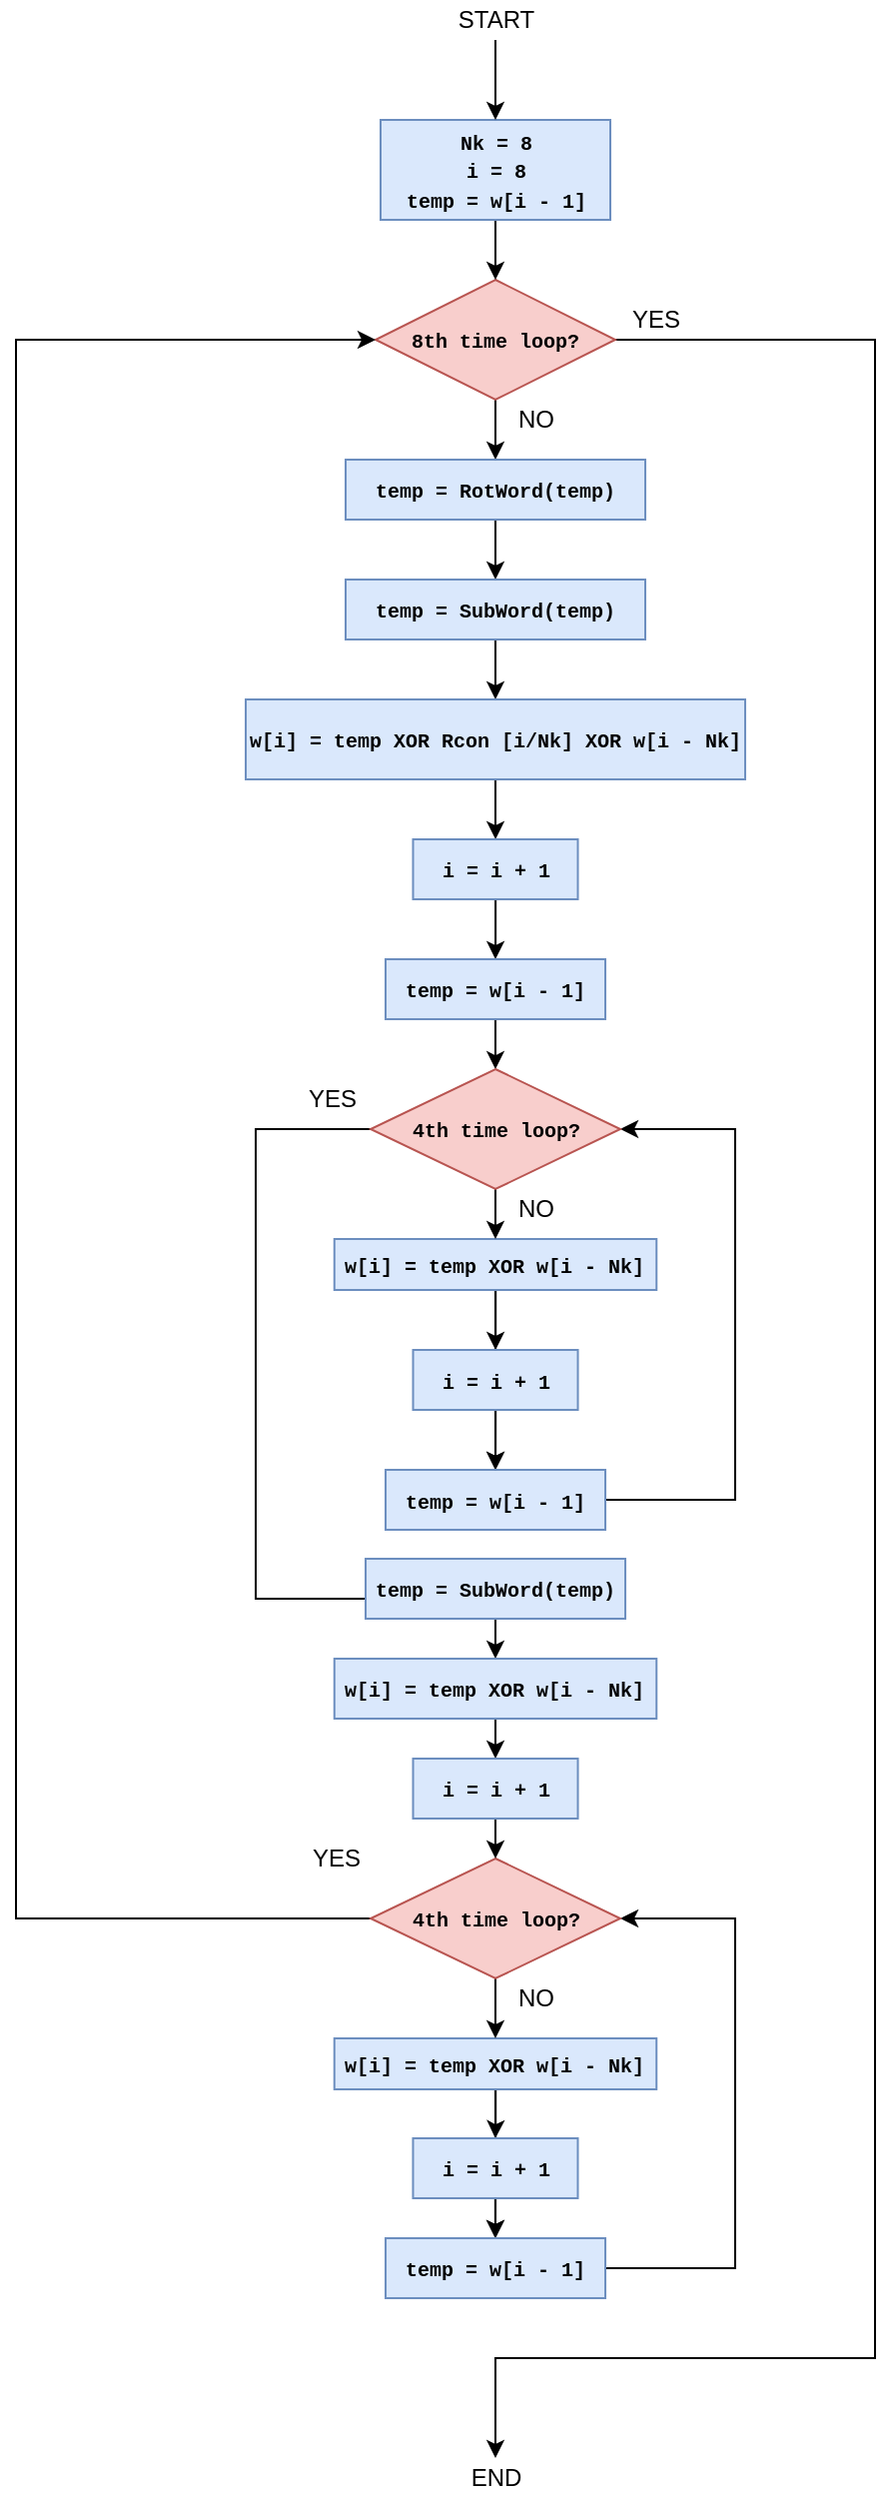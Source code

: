 <mxfile version="14.5.1" type="device"><diagram id="C5RBs43oDa-KdzZeNtuy" name="Page-1"><mxGraphModel dx="2480" dy="1411" grid="1" gridSize="10" guides="1" tooltips="1" connect="1" arrows="1" fold="1" page="1" pageScale="1" pageWidth="1000000" pageHeight="1000000" math="0" shadow="0"><root><mxCell id="WIyWlLk6GJQsqaUBKTNV-0"/><mxCell id="WIyWlLk6GJQsqaUBKTNV-1" parent="WIyWlLk6GJQsqaUBKTNV-0"/><mxCell id="ouz0NxqWBHhlOmaD64dB-5" value="" style="edgeStyle=orthogonalEdgeStyle;rounded=0;orthogonalLoop=1;jettySize=auto;html=1;" parent="WIyWlLk6GJQsqaUBKTNV-1" source="ouz0NxqWBHhlOmaD64dB-1" target="ouz0NxqWBHhlOmaD64dB-4" edge="1"><mxGeometry relative="1" as="geometry"/></mxCell><mxCell id="ouz0NxqWBHhlOmaD64dB-49" style="edgeStyle=orthogonalEdgeStyle;rounded=0;orthogonalLoop=1;jettySize=auto;html=1;exitX=1;exitY=0.5;exitDx=0;exitDy=0;" parent="WIyWlLk6GJQsqaUBKTNV-1" source="ouz0NxqWBHhlOmaD64dB-1" edge="1"><mxGeometry relative="1" as="geometry"><mxPoint x="1420" y="1540" as="targetPoint"/><Array as="points"><mxPoint x="1610" y="480"/><mxPoint x="1610" y="1490"/><mxPoint x="1420" y="1490"/></Array></mxGeometry></mxCell><mxCell id="ouz0NxqWBHhlOmaD64dB-1" value="&lt;font face=&quot;Courier New&quot; style=&quot;font-size: 10px&quot;&gt;&lt;b&gt;8th time loop?&lt;/b&gt;&lt;/font&gt;" style="rhombus;whiteSpace=wrap;html=1;fillColor=#f8cecc;strokeColor=#b85450;" parent="WIyWlLk6GJQsqaUBKTNV-1" vertex="1"><mxGeometry x="1360" y="450" width="120" height="60" as="geometry"/></mxCell><mxCell id="ouz0NxqWBHhlOmaD64dB-47" value="" style="edgeStyle=orthogonalEdgeStyle;rounded=0;orthogonalLoop=1;jettySize=auto;html=1;" parent="WIyWlLk6GJQsqaUBKTNV-1" source="ouz0NxqWBHhlOmaD64dB-2" target="ouz0NxqWBHhlOmaD64dB-1" edge="1"><mxGeometry relative="1" as="geometry"/></mxCell><mxCell id="ouz0NxqWBHhlOmaD64dB-2" value="&lt;font style=&quot;font-size: 10px ; line-height: 100%&quot; face=&quot;Courier New&quot;&gt;&lt;b&gt;Nk = 8&lt;br&gt;i = 8&lt;br&gt;temp = w[i - 1]&lt;/b&gt;&lt;/font&gt;" style="rounded=0;whiteSpace=wrap;html=1;fillColor=#dae8fc;strokeColor=#6c8ebf;" parent="WIyWlLk6GJQsqaUBKTNV-1" vertex="1"><mxGeometry x="1362.5" y="370" width="115" height="50" as="geometry"/></mxCell><mxCell id="ouz0NxqWBHhlOmaD64dB-7" value="" style="edgeStyle=orthogonalEdgeStyle;rounded=0;orthogonalLoop=1;jettySize=auto;html=1;" parent="WIyWlLk6GJQsqaUBKTNV-1" source="ouz0NxqWBHhlOmaD64dB-4" target="ouz0NxqWBHhlOmaD64dB-6" edge="1"><mxGeometry relative="1" as="geometry"/></mxCell><mxCell id="ouz0NxqWBHhlOmaD64dB-4" value="&lt;font face=&quot;Courier New&quot; style=&quot;font-size: 10px&quot;&gt;&lt;b&gt;temp = RotWord(temp)&lt;/b&gt;&lt;/font&gt;" style="whiteSpace=wrap;html=1;fillColor=#dae8fc;strokeColor=#6c8ebf;" parent="WIyWlLk6GJQsqaUBKTNV-1" vertex="1"><mxGeometry x="1345.01" y="540" width="150" height="30" as="geometry"/></mxCell><mxCell id="ouz0NxqWBHhlOmaD64dB-9" value="" style="edgeStyle=orthogonalEdgeStyle;rounded=0;orthogonalLoop=1;jettySize=auto;html=1;" parent="WIyWlLk6GJQsqaUBKTNV-1" source="ouz0NxqWBHhlOmaD64dB-6" target="ouz0NxqWBHhlOmaD64dB-8" edge="1"><mxGeometry relative="1" as="geometry"/></mxCell><mxCell id="ouz0NxqWBHhlOmaD64dB-6" value="&lt;font style=&quot;font-size: 10px&quot; face=&quot;Courier New&quot;&gt;&lt;b&gt;temp = SubWord(temp)&lt;/b&gt;&lt;/font&gt;" style="whiteSpace=wrap;html=1;fillColor=#dae8fc;strokeColor=#6c8ebf;" parent="WIyWlLk6GJQsqaUBKTNV-1" vertex="1"><mxGeometry x="1345" y="600" width="150" height="30" as="geometry"/></mxCell><mxCell id="ouz0NxqWBHhlOmaD64dB-11" value="" style="edgeStyle=orthogonalEdgeStyle;rounded=0;orthogonalLoop=1;jettySize=auto;html=1;" parent="WIyWlLk6GJQsqaUBKTNV-1" source="ouz0NxqWBHhlOmaD64dB-8" target="ouz0NxqWBHhlOmaD64dB-10" edge="1"><mxGeometry relative="1" as="geometry"/></mxCell><mxCell id="ouz0NxqWBHhlOmaD64dB-8" value="&lt;font face=&quot;Courier New&quot; style=&quot;font-size: 10px&quot;&gt;&lt;b&gt;w[i] = temp XOR Rcon [i/Nk] XOR w[i - Nk]&lt;/b&gt;&lt;/font&gt;" style="whiteSpace=wrap;html=1;fillColor=#dae8fc;strokeColor=#6c8ebf;" parent="WIyWlLk6GJQsqaUBKTNV-1" vertex="1"><mxGeometry x="1295.01" y="660" width="250" height="40" as="geometry"/></mxCell><mxCell id="ouz0NxqWBHhlOmaD64dB-13" value="" style="edgeStyle=orthogonalEdgeStyle;rounded=0;orthogonalLoop=1;jettySize=auto;html=1;" parent="WIyWlLk6GJQsqaUBKTNV-1" source="ouz0NxqWBHhlOmaD64dB-10" target="ouz0NxqWBHhlOmaD64dB-12" edge="1"><mxGeometry relative="1" as="geometry"/></mxCell><mxCell id="ouz0NxqWBHhlOmaD64dB-10" value="&lt;font face=&quot;Courier New&quot; style=&quot;font-size: 10px&quot;&gt;&lt;b&gt;i = i + 1&lt;/b&gt;&lt;/font&gt;" style="whiteSpace=wrap;html=1;fillColor=#dae8fc;strokeColor=#6c8ebf;" parent="WIyWlLk6GJQsqaUBKTNV-1" vertex="1"><mxGeometry x="1378.75" y="730" width="82.5" height="30" as="geometry"/></mxCell><mxCell id="ouz0NxqWBHhlOmaD64dB-25" value="" style="edgeStyle=orthogonalEdgeStyle;rounded=0;orthogonalLoop=1;jettySize=auto;html=1;" parent="WIyWlLk6GJQsqaUBKTNV-1" source="ouz0NxqWBHhlOmaD64dB-12" target="ouz0NxqWBHhlOmaD64dB-22" edge="1"><mxGeometry relative="1" as="geometry"/></mxCell><mxCell id="ouz0NxqWBHhlOmaD64dB-12" value="&lt;font face=&quot;Courier New&quot; style=&quot;font-size: 10px&quot;&gt;&lt;b&gt;temp = w[i - 1]&lt;/b&gt;&lt;/font&gt;" style="whiteSpace=wrap;html=1;fillColor=#dae8fc;strokeColor=#6c8ebf;" parent="WIyWlLk6GJQsqaUBKTNV-1" vertex="1"><mxGeometry x="1365" y="790" width="110" height="30" as="geometry"/></mxCell><mxCell id="ouz0NxqWBHhlOmaD64dB-17" value="" style="edgeStyle=orthogonalEdgeStyle;rounded=0;orthogonalLoop=1;jettySize=auto;html=1;" parent="WIyWlLk6GJQsqaUBKTNV-1" source="ouz0NxqWBHhlOmaD64dB-14" target="ouz0NxqWBHhlOmaD64dB-16" edge="1"><mxGeometry relative="1" as="geometry"/></mxCell><mxCell id="ouz0NxqWBHhlOmaD64dB-27" value="" style="edgeStyle=orthogonalEdgeStyle;rounded=0;orthogonalLoop=1;jettySize=auto;html=1;" parent="WIyWlLk6GJQsqaUBKTNV-1" source="ouz0NxqWBHhlOmaD64dB-14" target="ouz0NxqWBHhlOmaD64dB-18" edge="1"><mxGeometry relative="1" as="geometry"/></mxCell><mxCell id="ouz0NxqWBHhlOmaD64dB-14" value="&lt;font face=&quot;Courier New&quot; style=&quot;font-size: 10px&quot;&gt;&lt;b&gt;w[i] = temp XOR w[i - Nk]&lt;/b&gt;&lt;/font&gt;" style="whiteSpace=wrap;html=1;fillColor=#dae8fc;strokeColor=#6c8ebf;" parent="WIyWlLk6GJQsqaUBKTNV-1" vertex="1"><mxGeometry x="1339.38" y="930" width="161.25" height="25.5" as="geometry"/></mxCell><mxCell id="ouz0NxqWBHhlOmaD64dB-19" value="" style="edgeStyle=orthogonalEdgeStyle;rounded=0;orthogonalLoop=1;jettySize=auto;html=1;" parent="WIyWlLk6GJQsqaUBKTNV-1" source="ouz0NxqWBHhlOmaD64dB-16" target="ouz0NxqWBHhlOmaD64dB-18" edge="1"><mxGeometry relative="1" as="geometry"/></mxCell><mxCell id="ouz0NxqWBHhlOmaD64dB-16" value="&lt;font face=&quot;Courier New&quot; style=&quot;font-size: 10px&quot;&gt;&lt;b&gt;i = i + 1&lt;/b&gt;&lt;/font&gt;" style="whiteSpace=wrap;html=1;fillColor=#dae8fc;strokeColor=#6c8ebf;" parent="WIyWlLk6GJQsqaUBKTNV-1" vertex="1"><mxGeometry x="1378.76" y="985.5" width="82.5" height="30" as="geometry"/></mxCell><mxCell id="ouz0NxqWBHhlOmaD64dB-29" style="edgeStyle=orthogonalEdgeStyle;rounded=0;orthogonalLoop=1;jettySize=auto;html=1;exitX=1;exitY=0.5;exitDx=0;exitDy=0;entryX=1;entryY=0.5;entryDx=0;entryDy=0;" parent="WIyWlLk6GJQsqaUBKTNV-1" source="ouz0NxqWBHhlOmaD64dB-18" target="ouz0NxqWBHhlOmaD64dB-22" edge="1"><mxGeometry relative="1" as="geometry"><Array as="points"><mxPoint x="1540" y="1061"/><mxPoint x="1540" y="875"/></Array></mxGeometry></mxCell><mxCell id="ouz0NxqWBHhlOmaD64dB-18" value="&lt;font face=&quot;Courier New&quot; style=&quot;font-size: 10px&quot;&gt;&lt;b&gt;temp = w[i - 1]&lt;/b&gt;&lt;/font&gt;" style="whiteSpace=wrap;html=1;fillColor=#dae8fc;strokeColor=#6c8ebf;" parent="WIyWlLk6GJQsqaUBKTNV-1" vertex="1"><mxGeometry x="1365.01" y="1045.5" width="110" height="30" as="geometry"/></mxCell><mxCell id="ouz0NxqWBHhlOmaD64dB-28" style="edgeStyle=orthogonalEdgeStyle;rounded=0;orthogonalLoop=1;jettySize=auto;html=1;exitX=0.5;exitY=1;exitDx=0;exitDy=0;entryX=0.5;entryY=0;entryDx=0;entryDy=0;" parent="WIyWlLk6GJQsqaUBKTNV-1" source="ouz0NxqWBHhlOmaD64dB-22" target="ouz0NxqWBHhlOmaD64dB-14" edge="1"><mxGeometry relative="1" as="geometry"/></mxCell><mxCell id="ouz0NxqWBHhlOmaD64dB-44" style="edgeStyle=orthogonalEdgeStyle;rounded=0;orthogonalLoop=1;jettySize=auto;html=1;exitX=0;exitY=0.5;exitDx=0;exitDy=0;entryX=0;entryY=0.5;entryDx=0;entryDy=0;" parent="WIyWlLk6GJQsqaUBKTNV-1" source="ouz0NxqWBHhlOmaD64dB-22" target="ouz0NxqWBHhlOmaD64dB-31" edge="1"><mxGeometry relative="1" as="geometry"><Array as="points"><mxPoint x="1300" y="875"/><mxPoint x="1300" y="1110"/><mxPoint x="1357" y="1110"/></Array></mxGeometry></mxCell><mxCell id="ouz0NxqWBHhlOmaD64dB-22" value="&lt;font face=&quot;Courier New&quot; style=&quot;font-size: 10px&quot;&gt;&lt;b&gt;4th time loop?&lt;/b&gt;&lt;/font&gt;" style="rhombus;whiteSpace=wrap;html=1;fillColor=#f8cecc;strokeColor=#b85450;" parent="WIyWlLk6GJQsqaUBKTNV-1" vertex="1"><mxGeometry x="1357.51" y="845" width="125" height="60" as="geometry"/></mxCell><mxCell id="ouz0NxqWBHhlOmaD64dB-33" value="" style="edgeStyle=orthogonalEdgeStyle;rounded=0;orthogonalLoop=1;jettySize=auto;html=1;" parent="WIyWlLk6GJQsqaUBKTNV-1" source="ouz0NxqWBHhlOmaD64dB-31" target="ouz0NxqWBHhlOmaD64dB-32" edge="1"><mxGeometry relative="1" as="geometry"/></mxCell><mxCell id="ouz0NxqWBHhlOmaD64dB-31" value="&lt;font style=&quot;font-size: 10px&quot; face=&quot;Courier New&quot;&gt;&lt;b&gt;temp = SubWord(temp)&lt;/b&gt;&lt;/font&gt;" style="rounded=0;whiteSpace=wrap;html=1;fillColor=#dae8fc;strokeColor=#6c8ebf;" parent="WIyWlLk6GJQsqaUBKTNV-1" vertex="1"><mxGeometry x="1355.01" y="1090" width="130" height="30" as="geometry"/></mxCell><mxCell id="SY3565rrtjV6gd7lIGUc-2" style="edgeStyle=orthogonalEdgeStyle;rounded=0;orthogonalLoop=1;jettySize=auto;html=1;exitX=0.5;exitY=1;exitDx=0;exitDy=0;entryX=0.5;entryY=0;entryDx=0;entryDy=0;" parent="WIyWlLk6GJQsqaUBKTNV-1" source="ouz0NxqWBHhlOmaD64dB-32" target="SY3565rrtjV6gd7lIGUc-0" edge="1"><mxGeometry relative="1" as="geometry"/></mxCell><mxCell id="ouz0NxqWBHhlOmaD64dB-32" value="&lt;font face=&quot;Courier New&quot; style=&quot;font-size: 10px&quot;&gt;&lt;b&gt;w[i] = temp XOR w[i - Nk]&lt;/b&gt;&lt;/font&gt;" style="whiteSpace=wrap;html=1;fillColor=#dae8fc;strokeColor=#6c8ebf;" parent="WIyWlLk6GJQsqaUBKTNV-1" vertex="1"><mxGeometry x="1339.38" y="1140" width="161.25" height="30" as="geometry"/></mxCell><mxCell id="ouz0NxqWBHhlOmaD64dB-34" value="" style="edgeStyle=orthogonalEdgeStyle;rounded=0;orthogonalLoop=1;jettySize=auto;html=1;" parent="WIyWlLk6GJQsqaUBKTNV-1" source="ouz0NxqWBHhlOmaD64dB-36" target="ouz0NxqWBHhlOmaD64dB-38" edge="1"><mxGeometry relative="1" as="geometry"/></mxCell><mxCell id="ouz0NxqWBHhlOmaD64dB-35" value="" style="edgeStyle=orthogonalEdgeStyle;rounded=0;orthogonalLoop=1;jettySize=auto;html=1;" parent="WIyWlLk6GJQsqaUBKTNV-1" source="ouz0NxqWBHhlOmaD64dB-36" target="ouz0NxqWBHhlOmaD64dB-40" edge="1"><mxGeometry relative="1" as="geometry"/></mxCell><mxCell id="ouz0NxqWBHhlOmaD64dB-36" value="&lt;font face=&quot;Courier New&quot; style=&quot;font-size: 10px&quot;&gt;&lt;b&gt;w[i] = temp XOR w[i - Nk]&lt;/b&gt;&lt;/font&gt;" style="whiteSpace=wrap;html=1;fillColor=#dae8fc;strokeColor=#6c8ebf;" parent="WIyWlLk6GJQsqaUBKTNV-1" vertex="1"><mxGeometry x="1339.37" y="1330" width="161.25" height="25.5" as="geometry"/></mxCell><mxCell id="ouz0NxqWBHhlOmaD64dB-37" value="" style="edgeStyle=orthogonalEdgeStyle;rounded=0;orthogonalLoop=1;jettySize=auto;html=1;" parent="WIyWlLk6GJQsqaUBKTNV-1" source="ouz0NxqWBHhlOmaD64dB-38" target="ouz0NxqWBHhlOmaD64dB-40" edge="1"><mxGeometry relative="1" as="geometry"/></mxCell><mxCell id="ouz0NxqWBHhlOmaD64dB-38" value="&lt;font face=&quot;Courier New&quot; style=&quot;font-size: 10px&quot;&gt;&lt;b&gt;i = i + 1&lt;/b&gt;&lt;/font&gt;" style="whiteSpace=wrap;html=1;fillColor=#dae8fc;strokeColor=#6c8ebf;" parent="WIyWlLk6GJQsqaUBKTNV-1" vertex="1"><mxGeometry x="1378.74" y="1380" width="82.5" height="30" as="geometry"/></mxCell><mxCell id="ouz0NxqWBHhlOmaD64dB-39" style="edgeStyle=orthogonalEdgeStyle;rounded=0;orthogonalLoop=1;jettySize=auto;html=1;exitX=1;exitY=0.5;exitDx=0;exitDy=0;entryX=1;entryY=0.5;entryDx=0;entryDy=0;" parent="WIyWlLk6GJQsqaUBKTNV-1" source="ouz0NxqWBHhlOmaD64dB-40" target="ouz0NxqWBHhlOmaD64dB-42" edge="1"><mxGeometry relative="1" as="geometry"><Array as="points"><mxPoint x="1540" y="1445"/><mxPoint x="1540" y="1270"/></Array></mxGeometry></mxCell><mxCell id="ouz0NxqWBHhlOmaD64dB-40" value="&lt;font face=&quot;Courier New&quot; style=&quot;font-size: 10px&quot;&gt;&lt;b&gt;temp = w[i - 1]&lt;/b&gt;&lt;/font&gt;" style="whiteSpace=wrap;html=1;fillColor=#dae8fc;strokeColor=#6c8ebf;" parent="WIyWlLk6GJQsqaUBKTNV-1" vertex="1"><mxGeometry x="1365.01" y="1430" width="110" height="30" as="geometry"/></mxCell><mxCell id="ouz0NxqWBHhlOmaD64dB-41" style="edgeStyle=orthogonalEdgeStyle;rounded=0;orthogonalLoop=1;jettySize=auto;html=1;exitX=0.5;exitY=1;exitDx=0;exitDy=0;entryX=0.5;entryY=0;entryDx=0;entryDy=0;" parent="WIyWlLk6GJQsqaUBKTNV-1" source="ouz0NxqWBHhlOmaD64dB-42" target="ouz0NxqWBHhlOmaD64dB-36" edge="1"><mxGeometry relative="1" as="geometry"/></mxCell><mxCell id="ouz0NxqWBHhlOmaD64dB-45" style="edgeStyle=orthogonalEdgeStyle;rounded=0;orthogonalLoop=1;jettySize=auto;html=1;exitX=0;exitY=0.5;exitDx=0;exitDy=0;entryX=0;entryY=0.5;entryDx=0;entryDy=0;" parent="WIyWlLk6GJQsqaUBKTNV-1" source="ouz0NxqWBHhlOmaD64dB-42" target="ouz0NxqWBHhlOmaD64dB-1" edge="1"><mxGeometry relative="1" as="geometry"><Array as="points"><mxPoint x="1180" y="1270"/><mxPoint x="1180" y="480"/></Array></mxGeometry></mxCell><mxCell id="ouz0NxqWBHhlOmaD64dB-42" value="&lt;font face=&quot;Courier New&quot; style=&quot;font-size: 10px&quot;&gt;&lt;b&gt;4th time loop?&lt;/b&gt;&lt;/font&gt;" style="rhombus;whiteSpace=wrap;html=1;fillColor=#f8cecc;strokeColor=#b85450;" parent="WIyWlLk6GJQsqaUBKTNV-1" vertex="1"><mxGeometry x="1357.51" y="1240" width="125" height="60" as="geometry"/></mxCell><mxCell id="ouz0NxqWBHhlOmaD64dB-50" value="NO" style="text;html=1;align=center;verticalAlign=middle;resizable=0;points=[];autosize=1;" parent="WIyWlLk6GJQsqaUBKTNV-1" vertex="1"><mxGeometry x="1425" y="510" width="30" height="20" as="geometry"/></mxCell><mxCell id="ouz0NxqWBHhlOmaD64dB-51" value="YES" style="text;html=1;align=center;verticalAlign=middle;resizable=0;points=[];autosize=1;" parent="WIyWlLk6GJQsqaUBKTNV-1" vertex="1"><mxGeometry x="1480" y="460" width="40" height="20" as="geometry"/></mxCell><mxCell id="ouz0NxqWBHhlOmaD64dB-52" value="" style="endArrow=classic;html=1;entryX=0.5;entryY=0;entryDx=0;entryDy=0;" parent="WIyWlLk6GJQsqaUBKTNV-1" target="ouz0NxqWBHhlOmaD64dB-2" edge="1"><mxGeometry width="50" height="50" relative="1" as="geometry"><mxPoint x="1420" y="330" as="sourcePoint"/><mxPoint x="1350" y="390" as="targetPoint"/></mxGeometry></mxCell><mxCell id="ouz0NxqWBHhlOmaD64dB-53" value="START" style="text;html=1;align=center;verticalAlign=middle;resizable=0;points=[];autosize=1;" parent="WIyWlLk6GJQsqaUBKTNV-1" vertex="1"><mxGeometry x="1395" y="310" width="50" height="20" as="geometry"/></mxCell><mxCell id="ouz0NxqWBHhlOmaD64dB-54" value="END" style="text;html=1;align=center;verticalAlign=middle;resizable=0;points=[];autosize=1;" parent="WIyWlLk6GJQsqaUBKTNV-1" vertex="1"><mxGeometry x="1400" y="1540" width="40" height="20" as="geometry"/></mxCell><mxCell id="ouz0NxqWBHhlOmaD64dB-55" value="NO" style="text;html=1;align=center;verticalAlign=middle;resizable=0;points=[];autosize=1;" parent="WIyWlLk6GJQsqaUBKTNV-1" vertex="1"><mxGeometry x="1425" y="1300" width="30" height="20" as="geometry"/></mxCell><mxCell id="ouz0NxqWBHhlOmaD64dB-56" value="YES" style="text;html=1;align=center;verticalAlign=middle;resizable=0;points=[];autosize=1;" parent="WIyWlLk6GJQsqaUBKTNV-1" vertex="1"><mxGeometry x="1320" y="1230" width="40" height="20" as="geometry"/></mxCell><mxCell id="ouz0NxqWBHhlOmaD64dB-57" value="NO" style="text;html=1;align=center;verticalAlign=middle;resizable=0;points=[];autosize=1;" parent="WIyWlLk6GJQsqaUBKTNV-1" vertex="1"><mxGeometry x="1425" y="905" width="30" height="20" as="geometry"/></mxCell><mxCell id="ouz0NxqWBHhlOmaD64dB-58" value="YES" style="text;html=1;align=center;verticalAlign=middle;resizable=0;points=[];autosize=1;" parent="WIyWlLk6GJQsqaUBKTNV-1" vertex="1"><mxGeometry x="1317.51" y="850" width="40" height="20" as="geometry"/></mxCell><mxCell id="SY3565rrtjV6gd7lIGUc-3" style="edgeStyle=orthogonalEdgeStyle;rounded=0;orthogonalLoop=1;jettySize=auto;html=1;exitX=0.5;exitY=1;exitDx=0;exitDy=0;entryX=0.5;entryY=0;entryDx=0;entryDy=0;" parent="WIyWlLk6GJQsqaUBKTNV-1" source="SY3565rrtjV6gd7lIGUc-0" target="ouz0NxqWBHhlOmaD64dB-42" edge="1"><mxGeometry relative="1" as="geometry"/></mxCell><mxCell id="SY3565rrtjV6gd7lIGUc-0" value="&lt;font face=&quot;Courier New&quot; style=&quot;font-size: 10px&quot;&gt;&lt;b&gt;i = i + 1&lt;/b&gt;&lt;/font&gt;" style="whiteSpace=wrap;html=1;fillColor=#dae8fc;strokeColor=#6c8ebf;" parent="WIyWlLk6GJQsqaUBKTNV-1" vertex="1"><mxGeometry x="1378.76" y="1190" width="82.5" height="30" as="geometry"/></mxCell></root></mxGraphModel></diagram></mxfile>